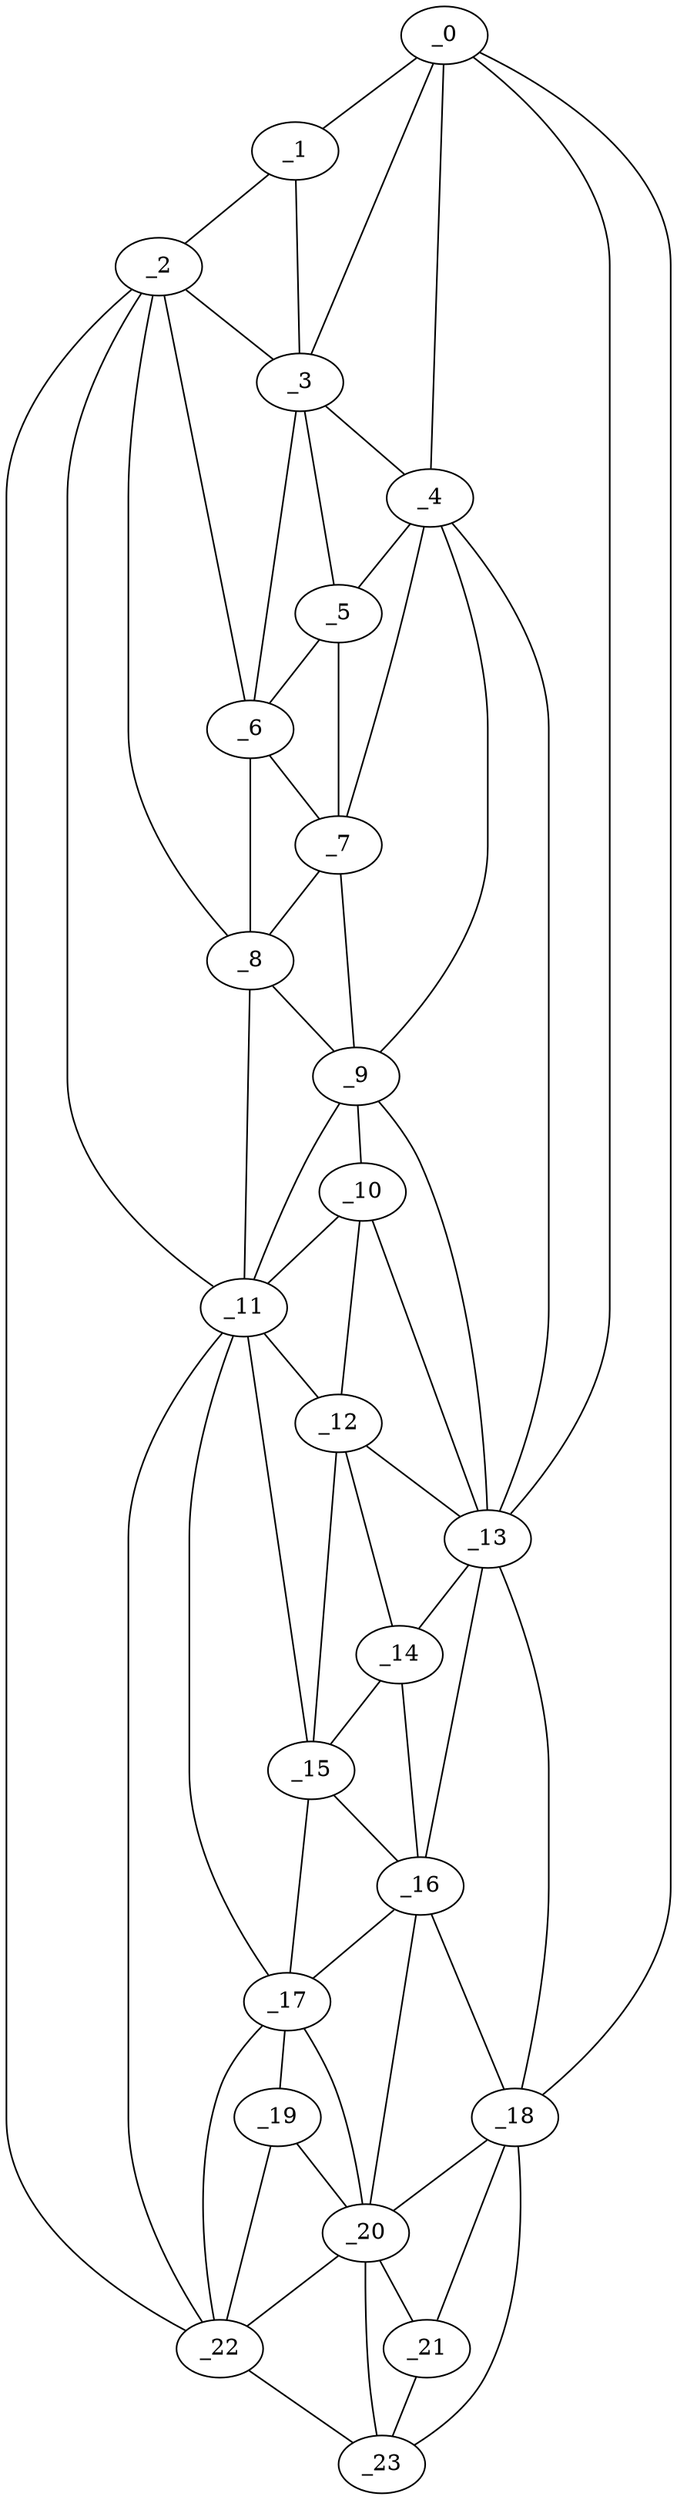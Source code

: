 graph "obj67__25.gxl" {
	_0	 [x=4,
		y=67];
	_1	 [x=5,
		y=52];
	_0 -- _1	 [valence=1];
	_3	 [x=22,
		y=50];
	_0 -- _3	 [valence=2];
	_4	 [x=29,
		y=66];
	_0 -- _4	 [valence=1];
	_13	 [x=75,
		y=78];
	_0 -- _13	 [valence=1];
	_18	 [x=113,
		y=85];
	_0 -- _18	 [valence=1];
	_2	 [x=18,
		y=43];
	_1 -- _2	 [valence=1];
	_1 -- _3	 [valence=2];
	_2 -- _3	 [valence=1];
	_6	 [x=36,
		y=51];
	_2 -- _6	 [valence=2];
	_8	 [x=43,
		y=48];
	_2 -- _8	 [valence=2];
	_11	 [x=71,
		y=52];
	_2 -- _11	 [valence=1];
	_22	 [x=125,
		y=59];
	_2 -- _22	 [valence=1];
	_3 -- _4	 [valence=2];
	_5	 [x=33,
		y=61];
	_3 -- _5	 [valence=2];
	_3 -- _6	 [valence=1];
	_4 -- _5	 [valence=1];
	_7	 [x=38,
		y=62];
	_4 -- _7	 [valence=2];
	_9	 [x=60,
		y=64];
	_4 -- _9	 [valence=2];
	_4 -- _13	 [valence=2];
	_5 -- _6	 [valence=2];
	_5 -- _7	 [valence=1];
	_6 -- _7	 [valence=2];
	_6 -- _8	 [valence=2];
	_7 -- _8	 [valence=2];
	_7 -- _9	 [valence=2];
	_8 -- _9	 [valence=2];
	_8 -- _11	 [valence=1];
	_10	 [x=67,
		y=66];
	_9 -- _10	 [valence=1];
	_9 -- _11	 [valence=2];
	_9 -- _13	 [valence=1];
	_10 -- _11	 [valence=2];
	_12	 [x=71,
		y=66];
	_10 -- _12	 [valence=1];
	_10 -- _13	 [valence=2];
	_11 -- _12	 [valence=2];
	_15	 [x=80,
		y=59];
	_11 -- _15	 [valence=2];
	_17	 [x=85,
		y=56];
	_11 -- _17	 [valence=2];
	_11 -- _22	 [valence=2];
	_12 -- _13	 [valence=2];
	_14	 [x=76,
		y=69];
	_12 -- _14	 [valence=2];
	_12 -- _15	 [valence=2];
	_13 -- _14	 [valence=2];
	_16	 [x=84,
		y=76];
	_13 -- _16	 [valence=2];
	_13 -- _18	 [valence=2];
	_14 -- _15	 [valence=2];
	_14 -- _16	 [valence=2];
	_15 -- _16	 [valence=1];
	_15 -- _17	 [valence=2];
	_16 -- _17	 [valence=2];
	_16 -- _18	 [valence=2];
	_20	 [x=114,
		y=71];
	_16 -- _20	 [valence=1];
	_19	 [x=114,
		y=60];
	_17 -- _19	 [valence=2];
	_17 -- _20	 [valence=2];
	_17 -- _22	 [valence=2];
	_18 -- _20	 [valence=2];
	_21	 [x=118,
		y=77];
	_18 -- _21	 [valence=2];
	_23	 [x=125,
		y=75];
	_18 -- _23	 [valence=1];
	_19 -- _20	 [valence=1];
	_19 -- _22	 [valence=2];
	_20 -- _21	 [valence=2];
	_20 -- _22	 [valence=1];
	_20 -- _23	 [valence=2];
	_21 -- _23	 [valence=1];
	_22 -- _23	 [valence=1];
}
